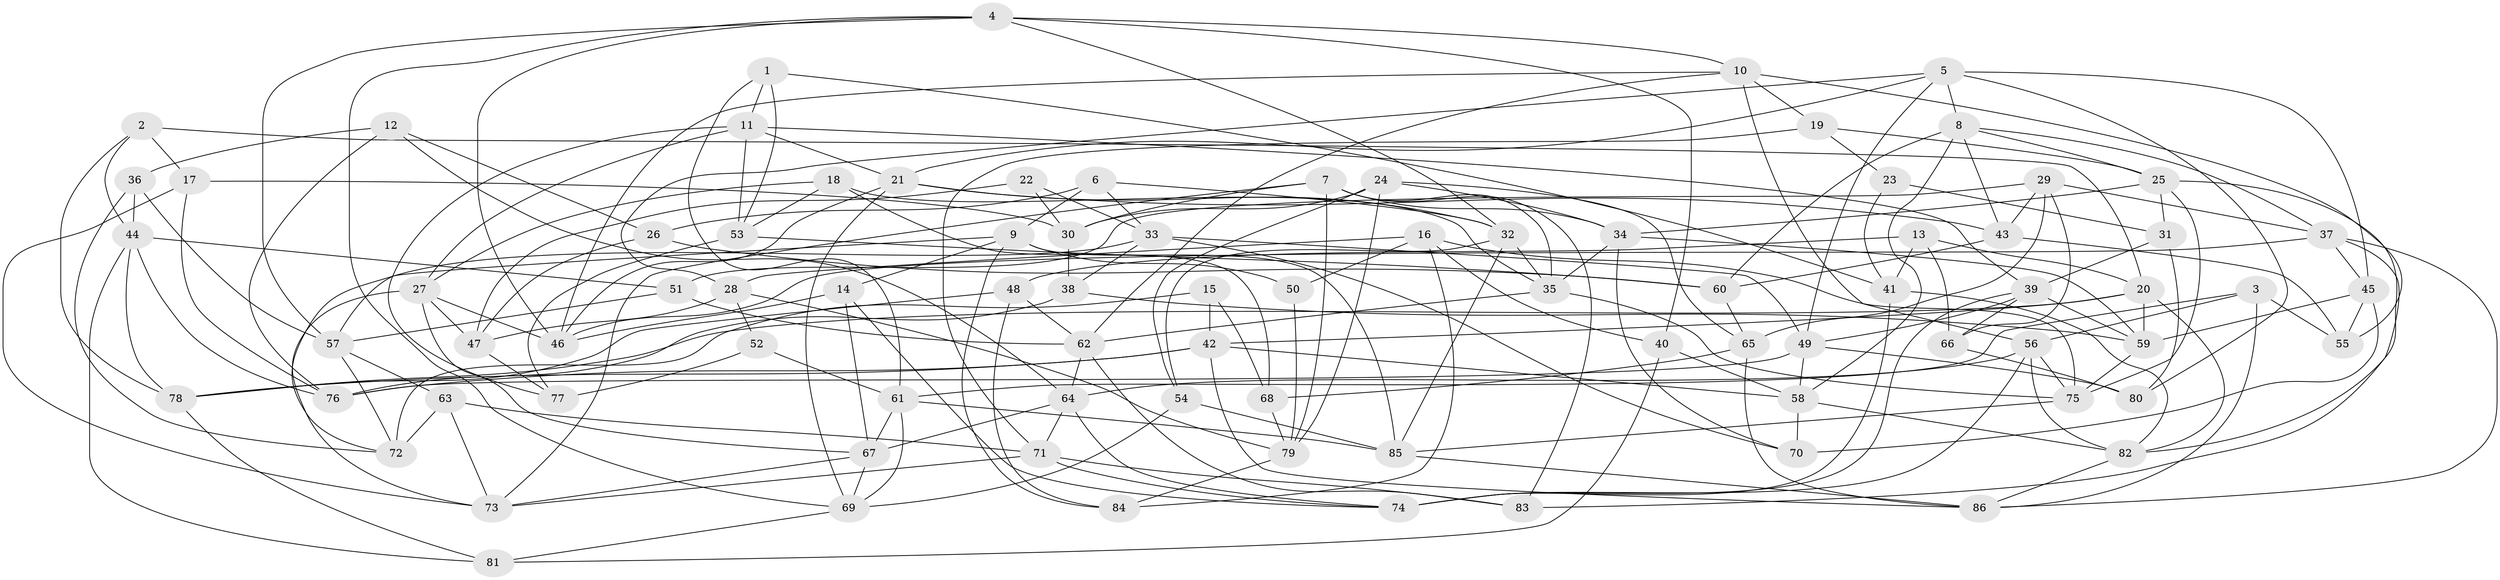 // original degree distribution, {4: 1.0}
// Generated by graph-tools (version 1.1) at 2025/38/03/04/25 23:38:17]
// undirected, 86 vertices, 216 edges
graph export_dot {
  node [color=gray90,style=filled];
  1;
  2;
  3;
  4;
  5;
  6;
  7;
  8;
  9;
  10;
  11;
  12;
  13;
  14;
  15;
  16;
  17;
  18;
  19;
  20;
  21;
  22;
  23;
  24;
  25;
  26;
  27;
  28;
  29;
  30;
  31;
  32;
  33;
  34;
  35;
  36;
  37;
  38;
  39;
  40;
  41;
  42;
  43;
  44;
  45;
  46;
  47;
  48;
  49;
  50;
  51;
  52;
  53;
  54;
  55;
  56;
  57;
  58;
  59;
  60;
  61;
  62;
  63;
  64;
  65;
  66;
  67;
  68;
  69;
  70;
  71;
  72;
  73;
  74;
  75;
  76;
  77;
  78;
  79;
  80;
  81;
  82;
  83;
  84;
  85;
  86;
  1 -- 11 [weight=1.0];
  1 -- 41 [weight=1.0];
  1 -- 53 [weight=1.0];
  1 -- 61 [weight=1.0];
  2 -- 17 [weight=1.0];
  2 -- 20 [weight=1.0];
  2 -- 44 [weight=1.0];
  2 -- 78 [weight=1.0];
  3 -- 55 [weight=1.0];
  3 -- 56 [weight=1.0];
  3 -- 61 [weight=1.0];
  3 -- 86 [weight=1.0];
  4 -- 10 [weight=1.0];
  4 -- 32 [weight=1.0];
  4 -- 40 [weight=1.0];
  4 -- 46 [weight=1.0];
  4 -- 57 [weight=1.0];
  4 -- 69 [weight=1.0];
  5 -- 8 [weight=1.0];
  5 -- 21 [weight=1.0];
  5 -- 28 [weight=1.0];
  5 -- 45 [weight=1.0];
  5 -- 49 [weight=1.0];
  5 -- 80 [weight=1.0];
  6 -- 9 [weight=1.0];
  6 -- 26 [weight=1.0];
  6 -- 32 [weight=1.0];
  6 -- 33 [weight=1.0];
  7 -- 30 [weight=1.0];
  7 -- 34 [weight=1.0];
  7 -- 35 [weight=1.0];
  7 -- 73 [weight=1.0];
  7 -- 79 [weight=1.0];
  7 -- 83 [weight=1.0];
  8 -- 25 [weight=1.0];
  8 -- 37 [weight=1.0];
  8 -- 43 [weight=1.0];
  8 -- 58 [weight=1.0];
  8 -- 60 [weight=1.0];
  9 -- 14 [weight=1.0];
  9 -- 50 [weight=1.0];
  9 -- 57 [weight=1.0];
  9 -- 84 [weight=1.0];
  9 -- 85 [weight=1.0];
  10 -- 19 [weight=1.0];
  10 -- 46 [weight=1.0];
  10 -- 55 [weight=1.0];
  10 -- 56 [weight=1.0];
  10 -- 62 [weight=1.0];
  11 -- 21 [weight=1.0];
  11 -- 27 [weight=1.0];
  11 -- 39 [weight=1.0];
  11 -- 53 [weight=1.0];
  11 -- 77 [weight=1.0];
  12 -- 26 [weight=1.0];
  12 -- 36 [weight=1.0];
  12 -- 64 [weight=1.0];
  12 -- 76 [weight=1.0];
  13 -- 20 [weight=1.0];
  13 -- 41 [weight=1.0];
  13 -- 48 [weight=1.0];
  13 -- 66 [weight=1.0];
  14 -- 46 [weight=1.0];
  14 -- 67 [weight=1.0];
  14 -- 74 [weight=1.0];
  15 -- 42 [weight=1.0];
  15 -- 68 [weight=1.0];
  15 -- 72 [weight=2.0];
  16 -- 28 [weight=1.0];
  16 -- 40 [weight=1.0];
  16 -- 50 [weight=2.0];
  16 -- 75 [weight=1.0];
  16 -- 84 [weight=1.0];
  17 -- 30 [weight=1.0];
  17 -- 73 [weight=1.0];
  17 -- 76 [weight=1.0];
  18 -- 27 [weight=1.0];
  18 -- 35 [weight=1.0];
  18 -- 53 [weight=1.0];
  18 -- 68 [weight=1.0];
  19 -- 23 [weight=1.0];
  19 -- 25 [weight=1.0];
  19 -- 71 [weight=1.0];
  20 -- 42 [weight=1.0];
  20 -- 59 [weight=1.0];
  20 -- 78 [weight=1.0];
  20 -- 82 [weight=1.0];
  21 -- 32 [weight=1.0];
  21 -- 43 [weight=1.0];
  21 -- 46 [weight=1.0];
  21 -- 69 [weight=1.0];
  22 -- 30 [weight=1.0];
  22 -- 33 [weight=1.0];
  22 -- 47 [weight=2.0];
  23 -- 31 [weight=1.0];
  23 -- 41 [weight=2.0];
  24 -- 30 [weight=2.0];
  24 -- 34 [weight=1.0];
  24 -- 54 [weight=1.0];
  24 -- 65 [weight=1.0];
  24 -- 79 [weight=1.0];
  25 -- 31 [weight=1.0];
  25 -- 34 [weight=1.0];
  25 -- 75 [weight=1.0];
  25 -- 82 [weight=1.0];
  26 -- 47 [weight=1.0];
  26 -- 60 [weight=1.0];
  27 -- 46 [weight=1.0];
  27 -- 47 [weight=1.0];
  27 -- 67 [weight=1.0];
  27 -- 73 [weight=1.0];
  28 -- 47 [weight=1.0];
  28 -- 52 [weight=2.0];
  28 -- 79 [weight=1.0];
  29 -- 37 [weight=1.0];
  29 -- 43 [weight=1.0];
  29 -- 51 [weight=1.0];
  29 -- 65 [weight=2.0];
  29 -- 66 [weight=1.0];
  30 -- 38 [weight=1.0];
  31 -- 39 [weight=1.0];
  31 -- 80 [weight=3.0];
  32 -- 35 [weight=1.0];
  32 -- 54 [weight=1.0];
  32 -- 85 [weight=1.0];
  33 -- 38 [weight=1.0];
  33 -- 49 [weight=1.0];
  33 -- 70 [weight=1.0];
  33 -- 72 [weight=1.0];
  34 -- 35 [weight=1.0];
  34 -- 59 [weight=1.0];
  34 -- 70 [weight=1.0];
  35 -- 62 [weight=1.0];
  35 -- 75 [weight=1.0];
  36 -- 44 [weight=1.0];
  36 -- 57 [weight=1.0];
  36 -- 72 [weight=1.0];
  37 -- 45 [weight=1.0];
  37 -- 46 [weight=1.0];
  37 -- 83 [weight=1.0];
  37 -- 86 [weight=1.0];
  38 -- 59 [weight=1.0];
  38 -- 76 [weight=1.0];
  39 -- 49 [weight=1.0];
  39 -- 59 [weight=1.0];
  39 -- 66 [weight=1.0];
  39 -- 74 [weight=1.0];
  40 -- 58 [weight=1.0];
  40 -- 81 [weight=1.0];
  41 -- 74 [weight=1.0];
  41 -- 82 [weight=1.0];
  42 -- 58 [weight=1.0];
  42 -- 76 [weight=1.0];
  42 -- 78 [weight=1.0];
  42 -- 86 [weight=1.0];
  43 -- 55 [weight=2.0];
  43 -- 60 [weight=1.0];
  44 -- 51 [weight=1.0];
  44 -- 76 [weight=1.0];
  44 -- 78 [weight=1.0];
  44 -- 81 [weight=1.0];
  45 -- 55 [weight=2.0];
  45 -- 59 [weight=1.0];
  45 -- 70 [weight=1.0];
  47 -- 77 [weight=1.0];
  48 -- 62 [weight=1.0];
  48 -- 78 [weight=1.0];
  48 -- 84 [weight=1.0];
  49 -- 58 [weight=1.0];
  49 -- 76 [weight=1.0];
  49 -- 80 [weight=1.0];
  50 -- 79 [weight=1.0];
  51 -- 57 [weight=1.0];
  51 -- 62 [weight=1.0];
  52 -- 61 [weight=1.0];
  52 -- 77 [weight=1.0];
  53 -- 60 [weight=2.0];
  53 -- 77 [weight=1.0];
  54 -- 69 [weight=1.0];
  54 -- 85 [weight=1.0];
  56 -- 64 [weight=1.0];
  56 -- 74 [weight=1.0];
  56 -- 75 [weight=1.0];
  56 -- 82 [weight=1.0];
  57 -- 63 [weight=1.0];
  57 -- 72 [weight=1.0];
  58 -- 70 [weight=1.0];
  58 -- 82 [weight=1.0];
  59 -- 75 [weight=1.0];
  60 -- 65 [weight=1.0];
  61 -- 67 [weight=1.0];
  61 -- 69 [weight=1.0];
  61 -- 85 [weight=1.0];
  62 -- 64 [weight=1.0];
  62 -- 83 [weight=1.0];
  63 -- 71 [weight=1.0];
  63 -- 72 [weight=1.0];
  63 -- 73 [weight=1.0];
  64 -- 67 [weight=1.0];
  64 -- 71 [weight=1.0];
  64 -- 74 [weight=1.0];
  65 -- 68 [weight=1.0];
  65 -- 86 [weight=1.0];
  66 -- 80 [weight=1.0];
  67 -- 69 [weight=1.0];
  67 -- 73 [weight=1.0];
  68 -- 79 [weight=1.0];
  69 -- 81 [weight=1.0];
  71 -- 73 [weight=1.0];
  71 -- 74 [weight=1.0];
  71 -- 83 [weight=1.0];
  75 -- 85 [weight=1.0];
  78 -- 81 [weight=1.0];
  79 -- 84 [weight=1.0];
  82 -- 86 [weight=1.0];
  85 -- 86 [weight=1.0];
}
